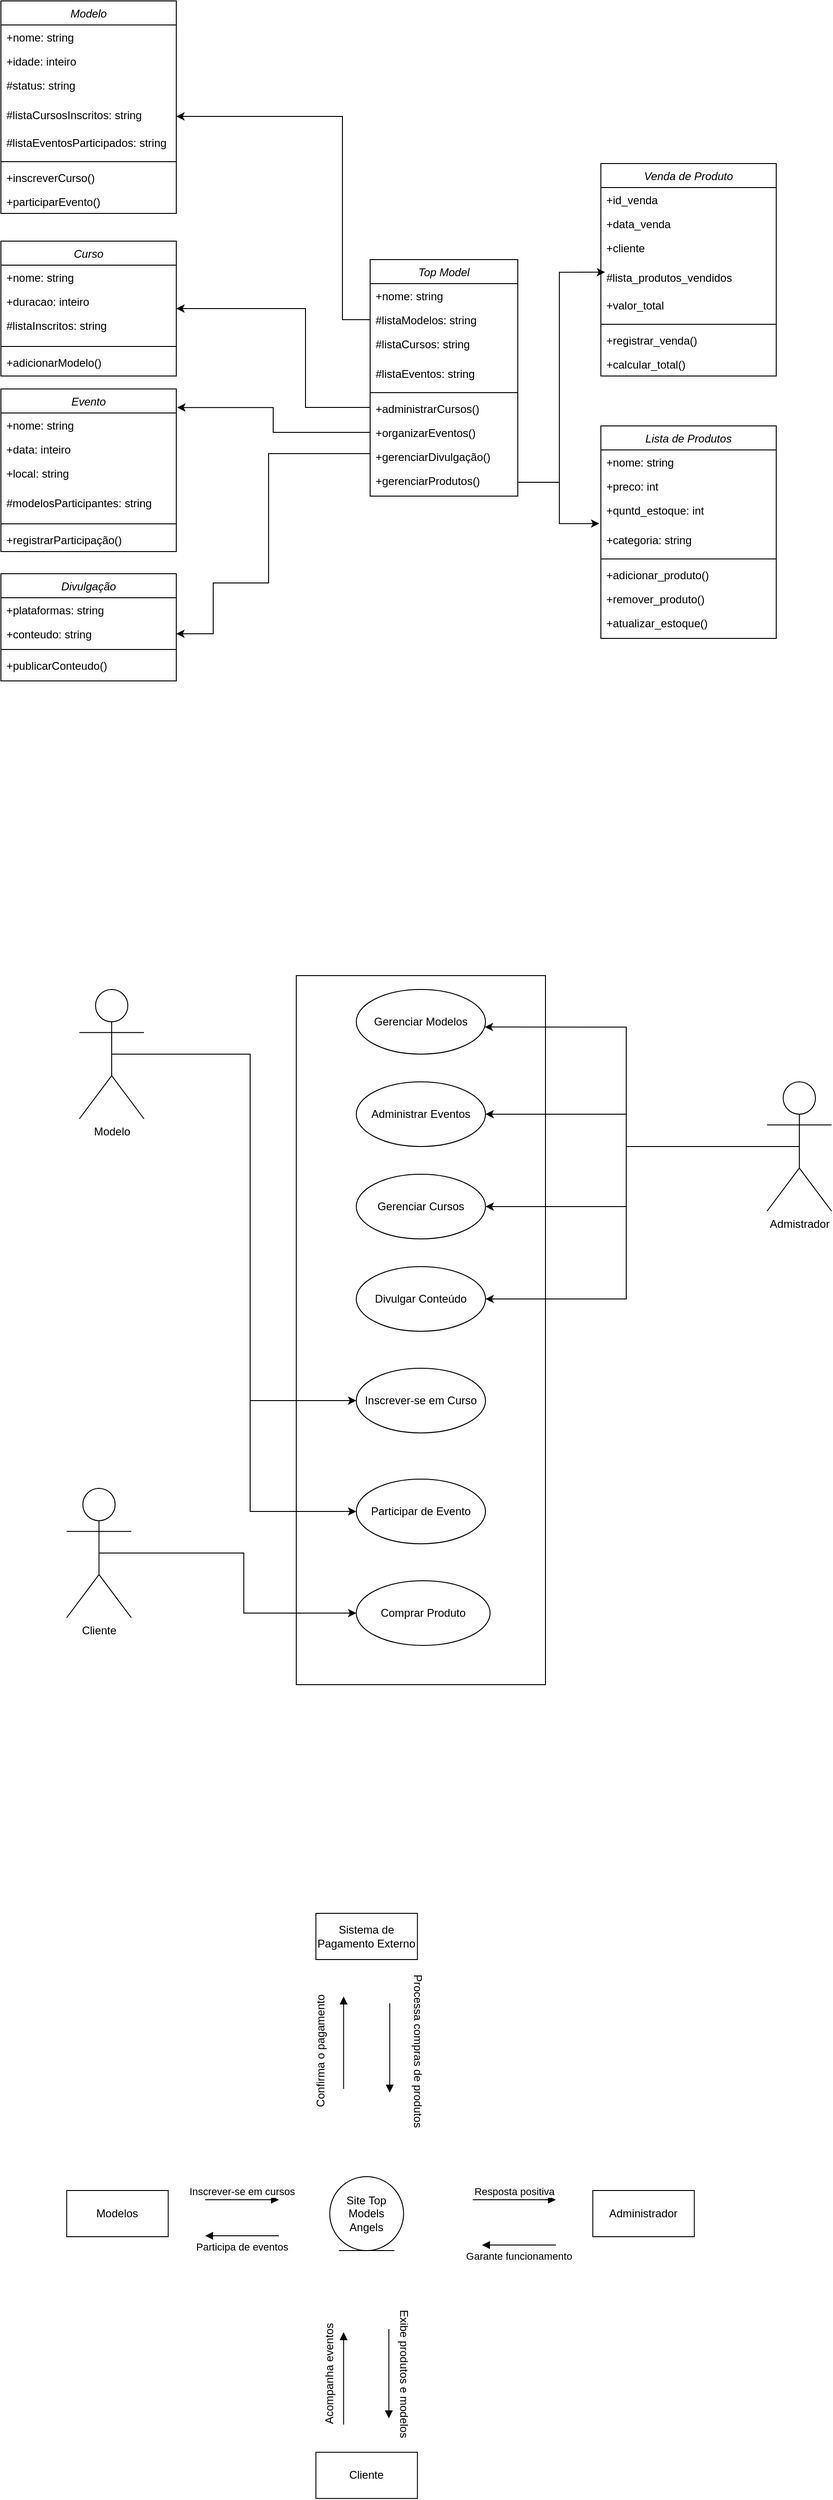 <mxfile version="26.0.14">
  <diagram id="C5RBs43oDa-KdzZeNtuy" name="Page-1">
    <mxGraphModel dx="6267" dy="3939" grid="1" gridSize="10" guides="1" tooltips="1" connect="1" arrows="1" fold="1" page="1" pageScale="1" pageWidth="827" pageHeight="1169" math="0" shadow="0">
      <root>
        <mxCell id="WIyWlLk6GJQsqaUBKTNV-0" />
        <mxCell id="WIyWlLk6GJQsqaUBKTNV-1" parent="WIyWlLk6GJQsqaUBKTNV-0" />
        <mxCell id="zkfFHV4jXpPFQw0GAbJ--0" value="Top Model" style="swimlane;fontStyle=2;align=center;verticalAlign=top;childLayout=stackLayout;horizontal=1;startSize=26;horizontalStack=0;resizeParent=1;resizeLast=0;collapsible=1;marginBottom=0;rounded=0;shadow=0;strokeWidth=1;" parent="WIyWlLk6GJQsqaUBKTNV-1" vertex="1">
          <mxGeometry x="110" y="-60" width="160" height="256" as="geometry">
            <mxRectangle x="230" y="140" width="160" height="26" as="alternateBounds" />
          </mxGeometry>
        </mxCell>
        <mxCell id="zkfFHV4jXpPFQw0GAbJ--1" value="+nome: string" style="text;align=left;verticalAlign=top;spacingLeft=4;spacingRight=4;overflow=hidden;rotatable=0;points=[[0,0.5],[1,0.5]];portConstraint=eastwest;" parent="zkfFHV4jXpPFQw0GAbJ--0" vertex="1">
          <mxGeometry y="26" width="160" height="26" as="geometry" />
        </mxCell>
        <mxCell id="zkfFHV4jXpPFQw0GAbJ--2" value="#listaModelos: string" style="text;align=left;verticalAlign=top;spacingLeft=4;spacingRight=4;overflow=hidden;rotatable=0;points=[[0,0.5],[1,0.5]];portConstraint=eastwest;rounded=0;shadow=0;html=0;" parent="zkfFHV4jXpPFQw0GAbJ--0" vertex="1">
          <mxGeometry y="52" width="160" height="26" as="geometry" />
        </mxCell>
        <mxCell id="zkfFHV4jXpPFQw0GAbJ--5" value="#listaCursos: string" style="text;align=left;verticalAlign=top;spacingLeft=4;spacingRight=4;overflow=hidden;rotatable=0;points=[[0,0.5],[1,0.5]];portConstraint=eastwest;" parent="zkfFHV4jXpPFQw0GAbJ--0" vertex="1">
          <mxGeometry y="78" width="160" height="32" as="geometry" />
        </mxCell>
        <mxCell id="zkfFHV4jXpPFQw0GAbJ--3" value="#listaEventos: string" style="text;align=left;verticalAlign=top;spacingLeft=4;spacingRight=4;overflow=hidden;rotatable=0;points=[[0,0.5],[1,0.5]];portConstraint=eastwest;rounded=0;shadow=0;html=0;" parent="zkfFHV4jXpPFQw0GAbJ--0" vertex="1">
          <mxGeometry y="110" width="160" height="30" as="geometry" />
        </mxCell>
        <mxCell id="zkfFHV4jXpPFQw0GAbJ--4" value="" style="line;html=1;strokeWidth=1;align=left;verticalAlign=middle;spacingTop=-1;spacingLeft=3;spacingRight=3;rotatable=0;labelPosition=right;points=[];portConstraint=eastwest;" parent="zkfFHV4jXpPFQw0GAbJ--0" vertex="1">
          <mxGeometry y="140" width="160" height="8" as="geometry" />
        </mxCell>
        <mxCell id="EMN7tc_JsyT26P8ypBS2-24" value="+administrarCursos()" style="text;align=left;verticalAlign=top;spacingLeft=4;spacingRight=4;overflow=hidden;rotatable=0;points=[[0,0.5],[1,0.5]];portConstraint=eastwest;rounded=0;shadow=0;html=0;" vertex="1" parent="zkfFHV4jXpPFQw0GAbJ--0">
          <mxGeometry y="148" width="160" height="26" as="geometry" />
        </mxCell>
        <mxCell id="EMN7tc_JsyT26P8ypBS2-23" value="+organizarEventos()" style="text;align=left;verticalAlign=top;spacingLeft=4;spacingRight=4;overflow=hidden;rotatable=0;points=[[0,0.5],[1,0.5]];portConstraint=eastwest;rounded=0;shadow=0;html=0;" vertex="1" parent="zkfFHV4jXpPFQw0GAbJ--0">
          <mxGeometry y="174" width="160" height="26" as="geometry" />
        </mxCell>
        <mxCell id="EMN7tc_JsyT26P8ypBS2-22" value="+gerenciarDivulgação()" style="text;align=left;verticalAlign=top;spacingLeft=4;spacingRight=4;overflow=hidden;rotatable=0;points=[[0,0.5],[1,0.5]];portConstraint=eastwest;rounded=0;shadow=0;html=0;" vertex="1" parent="zkfFHV4jXpPFQw0GAbJ--0">
          <mxGeometry y="200" width="160" height="26" as="geometry" />
        </mxCell>
        <mxCell id="EMN7tc_JsyT26P8ypBS2-94" value="+gerenciarProdutos()" style="text;align=left;verticalAlign=top;spacingLeft=4;spacingRight=4;overflow=hidden;rotatable=0;points=[[0,0.5],[1,0.5]];portConstraint=eastwest;rounded=0;shadow=0;html=0;" vertex="1" parent="zkfFHV4jXpPFQw0GAbJ--0">
          <mxGeometry y="226" width="160" height="30" as="geometry" />
        </mxCell>
        <mxCell id="EMN7tc_JsyT26P8ypBS2-25" value="Modelo" style="swimlane;fontStyle=2;align=center;verticalAlign=top;childLayout=stackLayout;horizontal=1;startSize=26;horizontalStack=0;resizeParent=1;resizeLast=0;collapsible=1;marginBottom=0;rounded=0;shadow=0;strokeWidth=1;" vertex="1" parent="WIyWlLk6GJQsqaUBKTNV-1">
          <mxGeometry x="-290" y="-340" width="190" height="230" as="geometry">
            <mxRectangle x="230" y="140" width="160" height="26" as="alternateBounds" />
          </mxGeometry>
        </mxCell>
        <mxCell id="EMN7tc_JsyT26P8ypBS2-26" value="+nome: string" style="text;align=left;verticalAlign=top;spacingLeft=4;spacingRight=4;overflow=hidden;rotatable=0;points=[[0,0.5],[1,0.5]];portConstraint=eastwest;" vertex="1" parent="EMN7tc_JsyT26P8ypBS2-25">
          <mxGeometry y="26" width="190" height="26" as="geometry" />
        </mxCell>
        <mxCell id="EMN7tc_JsyT26P8ypBS2-27" value="+idade: inteiro" style="text;align=left;verticalAlign=top;spacingLeft=4;spacingRight=4;overflow=hidden;rotatable=0;points=[[0,0.5],[1,0.5]];portConstraint=eastwest;rounded=0;shadow=0;html=0;" vertex="1" parent="EMN7tc_JsyT26P8ypBS2-25">
          <mxGeometry y="52" width="190" height="26" as="geometry" />
        </mxCell>
        <mxCell id="EMN7tc_JsyT26P8ypBS2-28" value="#status: string" style="text;align=left;verticalAlign=top;spacingLeft=4;spacingRight=4;overflow=hidden;rotatable=0;points=[[0,0.5],[1,0.5]];portConstraint=eastwest;" vertex="1" parent="EMN7tc_JsyT26P8ypBS2-25">
          <mxGeometry y="78" width="190" height="32" as="geometry" />
        </mxCell>
        <mxCell id="EMN7tc_JsyT26P8ypBS2-29" value="#listaCursosInscritos: string" style="text;align=left;verticalAlign=top;spacingLeft=4;spacingRight=4;overflow=hidden;rotatable=0;points=[[0,0.5],[1,0.5]];portConstraint=eastwest;rounded=0;shadow=0;html=0;" vertex="1" parent="EMN7tc_JsyT26P8ypBS2-25">
          <mxGeometry y="110" width="190" height="30" as="geometry" />
        </mxCell>
        <mxCell id="EMN7tc_JsyT26P8ypBS2-34" value="#listaEventosParticipados: string" style="text;align=left;verticalAlign=top;spacingLeft=4;spacingRight=4;overflow=hidden;rotatable=0;points=[[0,0.5],[1,0.5]];portConstraint=eastwest;rounded=0;shadow=0;html=0;" vertex="1" parent="EMN7tc_JsyT26P8ypBS2-25">
          <mxGeometry y="140" width="190" height="30" as="geometry" />
        </mxCell>
        <mxCell id="EMN7tc_JsyT26P8ypBS2-30" value="" style="line;html=1;strokeWidth=1;align=left;verticalAlign=middle;spacingTop=-1;spacingLeft=3;spacingRight=3;rotatable=0;labelPosition=right;points=[];portConstraint=eastwest;" vertex="1" parent="EMN7tc_JsyT26P8ypBS2-25">
          <mxGeometry y="170" width="190" height="8" as="geometry" />
        </mxCell>
        <mxCell id="EMN7tc_JsyT26P8ypBS2-31" value="+inscreverCurso()" style="text;align=left;verticalAlign=top;spacingLeft=4;spacingRight=4;overflow=hidden;rotatable=0;points=[[0,0.5],[1,0.5]];portConstraint=eastwest;rounded=0;shadow=0;html=0;" vertex="1" parent="EMN7tc_JsyT26P8ypBS2-25">
          <mxGeometry y="178" width="190" height="26" as="geometry" />
        </mxCell>
        <mxCell id="EMN7tc_JsyT26P8ypBS2-32" value="+participarEvento()" style="text;align=left;verticalAlign=top;spacingLeft=4;spacingRight=4;overflow=hidden;rotatable=0;points=[[0,0.5],[1,0.5]];portConstraint=eastwest;rounded=0;shadow=0;html=0;" vertex="1" parent="EMN7tc_JsyT26P8ypBS2-25">
          <mxGeometry y="204" width="190" height="26" as="geometry" />
        </mxCell>
        <mxCell id="EMN7tc_JsyT26P8ypBS2-35" value="Curso" style="swimlane;fontStyle=2;align=center;verticalAlign=top;childLayout=stackLayout;horizontal=1;startSize=26;horizontalStack=0;resizeParent=1;resizeLast=0;collapsible=1;marginBottom=0;rounded=0;shadow=0;strokeWidth=1;" vertex="1" parent="WIyWlLk6GJQsqaUBKTNV-1">
          <mxGeometry x="-290" y="-80" width="190" height="146" as="geometry">
            <mxRectangle x="230" y="140" width="160" height="26" as="alternateBounds" />
          </mxGeometry>
        </mxCell>
        <mxCell id="EMN7tc_JsyT26P8ypBS2-36" value="+nome: string" style="text;align=left;verticalAlign=top;spacingLeft=4;spacingRight=4;overflow=hidden;rotatable=0;points=[[0,0.5],[1,0.5]];portConstraint=eastwest;" vertex="1" parent="EMN7tc_JsyT26P8ypBS2-35">
          <mxGeometry y="26" width="190" height="26" as="geometry" />
        </mxCell>
        <mxCell id="EMN7tc_JsyT26P8ypBS2-37" value="+duracao: inteiro" style="text;align=left;verticalAlign=top;spacingLeft=4;spacingRight=4;overflow=hidden;rotatable=0;points=[[0,0.5],[1,0.5]];portConstraint=eastwest;rounded=0;shadow=0;html=0;" vertex="1" parent="EMN7tc_JsyT26P8ypBS2-35">
          <mxGeometry y="52" width="190" height="26" as="geometry" />
        </mxCell>
        <mxCell id="EMN7tc_JsyT26P8ypBS2-38" value="#listaInscritos: string" style="text;align=left;verticalAlign=top;spacingLeft=4;spacingRight=4;overflow=hidden;rotatable=0;points=[[0,0.5],[1,0.5]];portConstraint=eastwest;" vertex="1" parent="EMN7tc_JsyT26P8ypBS2-35">
          <mxGeometry y="78" width="190" height="32" as="geometry" />
        </mxCell>
        <mxCell id="EMN7tc_JsyT26P8ypBS2-40" value="" style="line;html=1;strokeWidth=1;align=left;verticalAlign=middle;spacingTop=-1;spacingLeft=3;spacingRight=3;rotatable=0;labelPosition=right;points=[];portConstraint=eastwest;" vertex="1" parent="EMN7tc_JsyT26P8ypBS2-35">
          <mxGeometry y="110" width="190" height="8" as="geometry" />
        </mxCell>
        <mxCell id="EMN7tc_JsyT26P8ypBS2-41" value="+adicionarModelo()" style="text;align=left;verticalAlign=top;spacingLeft=4;spacingRight=4;overflow=hidden;rotatable=0;points=[[0,0.5],[1,0.5]];portConstraint=eastwest;rounded=0;shadow=0;html=0;" vertex="1" parent="EMN7tc_JsyT26P8ypBS2-35">
          <mxGeometry y="118" width="190" height="26" as="geometry" />
        </mxCell>
        <mxCell id="EMN7tc_JsyT26P8ypBS2-44" value="Evento" style="swimlane;fontStyle=2;align=center;verticalAlign=top;childLayout=stackLayout;horizontal=1;startSize=26;horizontalStack=0;resizeParent=1;resizeLast=0;collapsible=1;marginBottom=0;rounded=0;shadow=0;strokeWidth=1;" vertex="1" parent="WIyWlLk6GJQsqaUBKTNV-1">
          <mxGeometry x="-290" y="80" width="190" height="176" as="geometry">
            <mxRectangle x="230" y="140" width="160" height="26" as="alternateBounds" />
          </mxGeometry>
        </mxCell>
        <mxCell id="EMN7tc_JsyT26P8ypBS2-45" value="+nome: string" style="text;align=left;verticalAlign=top;spacingLeft=4;spacingRight=4;overflow=hidden;rotatable=0;points=[[0,0.5],[1,0.5]];portConstraint=eastwest;" vertex="1" parent="EMN7tc_JsyT26P8ypBS2-44">
          <mxGeometry y="26" width="190" height="26" as="geometry" />
        </mxCell>
        <mxCell id="EMN7tc_JsyT26P8ypBS2-46" value="+data: inteiro" style="text;align=left;verticalAlign=top;spacingLeft=4;spacingRight=4;overflow=hidden;rotatable=0;points=[[0,0.5],[1,0.5]];portConstraint=eastwest;rounded=0;shadow=0;html=0;" vertex="1" parent="EMN7tc_JsyT26P8ypBS2-44">
          <mxGeometry y="52" width="190" height="26" as="geometry" />
        </mxCell>
        <mxCell id="EMN7tc_JsyT26P8ypBS2-47" value="+local: string" style="text;align=left;verticalAlign=top;spacingLeft=4;spacingRight=4;overflow=hidden;rotatable=0;points=[[0,0.5],[1,0.5]];portConstraint=eastwest;" vertex="1" parent="EMN7tc_JsyT26P8ypBS2-44">
          <mxGeometry y="78" width="190" height="32" as="geometry" />
        </mxCell>
        <mxCell id="EMN7tc_JsyT26P8ypBS2-50" value="#modelosParticipantes: string" style="text;align=left;verticalAlign=top;spacingLeft=4;spacingRight=4;overflow=hidden;rotatable=0;points=[[0,0.5],[1,0.5]];portConstraint=eastwest;" vertex="1" parent="EMN7tc_JsyT26P8ypBS2-44">
          <mxGeometry y="110" width="190" height="32" as="geometry" />
        </mxCell>
        <mxCell id="EMN7tc_JsyT26P8ypBS2-48" value="" style="line;html=1;strokeWidth=1;align=left;verticalAlign=middle;spacingTop=-1;spacingLeft=3;spacingRight=3;rotatable=0;labelPosition=right;points=[];portConstraint=eastwest;" vertex="1" parent="EMN7tc_JsyT26P8ypBS2-44">
          <mxGeometry y="142" width="190" height="8" as="geometry" />
        </mxCell>
        <mxCell id="EMN7tc_JsyT26P8ypBS2-49" value="+registrarParticipação()" style="text;align=left;verticalAlign=top;spacingLeft=4;spacingRight=4;overflow=hidden;rotatable=0;points=[[0,0.5],[1,0.5]];portConstraint=eastwest;rounded=0;shadow=0;html=0;" vertex="1" parent="EMN7tc_JsyT26P8ypBS2-44">
          <mxGeometry y="150" width="190" height="26" as="geometry" />
        </mxCell>
        <mxCell id="EMN7tc_JsyT26P8ypBS2-52" value="Divulgação" style="swimlane;fontStyle=2;align=center;verticalAlign=top;childLayout=stackLayout;horizontal=1;startSize=26;horizontalStack=0;resizeParent=1;resizeLast=0;collapsible=1;marginBottom=0;rounded=0;shadow=0;strokeWidth=1;" vertex="1" parent="WIyWlLk6GJQsqaUBKTNV-1">
          <mxGeometry x="-290" y="280" width="190" height="116" as="geometry">
            <mxRectangle x="230" y="140" width="160" height="26" as="alternateBounds" />
          </mxGeometry>
        </mxCell>
        <mxCell id="EMN7tc_JsyT26P8ypBS2-53" value="+plataformas: string" style="text;align=left;verticalAlign=top;spacingLeft=4;spacingRight=4;overflow=hidden;rotatable=0;points=[[0,0.5],[1,0.5]];portConstraint=eastwest;" vertex="1" parent="EMN7tc_JsyT26P8ypBS2-52">
          <mxGeometry y="26" width="190" height="26" as="geometry" />
        </mxCell>
        <mxCell id="EMN7tc_JsyT26P8ypBS2-54" value="+conteudo: string" style="text;align=left;verticalAlign=top;spacingLeft=4;spacingRight=4;overflow=hidden;rotatable=0;points=[[0,0.5],[1,0.5]];portConstraint=eastwest;rounded=0;shadow=0;html=0;" vertex="1" parent="EMN7tc_JsyT26P8ypBS2-52">
          <mxGeometry y="52" width="190" height="26" as="geometry" />
        </mxCell>
        <mxCell id="EMN7tc_JsyT26P8ypBS2-57" value="" style="line;html=1;strokeWidth=1;align=left;verticalAlign=middle;spacingTop=-1;spacingLeft=3;spacingRight=3;rotatable=0;labelPosition=right;points=[];portConstraint=eastwest;" vertex="1" parent="EMN7tc_JsyT26P8ypBS2-52">
          <mxGeometry y="78" width="190" height="8" as="geometry" />
        </mxCell>
        <mxCell id="EMN7tc_JsyT26P8ypBS2-58" value="+publicarConteudo()" style="text;align=left;verticalAlign=top;spacingLeft=4;spacingRight=4;overflow=hidden;rotatable=0;points=[[0,0.5],[1,0.5]];portConstraint=eastwest;rounded=0;shadow=0;html=0;" vertex="1" parent="EMN7tc_JsyT26P8ypBS2-52">
          <mxGeometry y="86" width="190" height="26" as="geometry" />
        </mxCell>
        <mxCell id="EMN7tc_JsyT26P8ypBS2-67" style="edgeStyle=orthogonalEdgeStyle;rounded=0;orthogonalLoop=1;jettySize=auto;html=1;exitX=0;exitY=0.5;exitDx=0;exitDy=0;entryX=1;entryY=0.5;entryDx=0;entryDy=0;" edge="1" parent="WIyWlLk6GJQsqaUBKTNV-1" source="EMN7tc_JsyT26P8ypBS2-22" target="EMN7tc_JsyT26P8ypBS2-54">
          <mxGeometry relative="1" as="geometry">
            <Array as="points">
              <mxPoint x="110" y="150" />
              <mxPoint y="150" />
              <mxPoint y="290" />
              <mxPoint x="-60" y="290" />
              <mxPoint x="-60" y="345" />
            </Array>
          </mxGeometry>
        </mxCell>
        <mxCell id="EMN7tc_JsyT26P8ypBS2-69" style="edgeStyle=orthogonalEdgeStyle;rounded=0;orthogonalLoop=1;jettySize=auto;html=1;exitX=0;exitY=0.5;exitDx=0;exitDy=0;" edge="1" parent="WIyWlLk6GJQsqaUBKTNV-1" source="zkfFHV4jXpPFQw0GAbJ--5" target="EMN7tc_JsyT26P8ypBS2-35">
          <mxGeometry relative="1" as="geometry">
            <Array as="points">
              <mxPoint x="110" y="100" />
              <mxPoint x="40" y="100" />
              <mxPoint x="40" y="-7" />
            </Array>
          </mxGeometry>
        </mxCell>
        <mxCell id="EMN7tc_JsyT26P8ypBS2-70" style="edgeStyle=orthogonalEdgeStyle;rounded=0;orthogonalLoop=1;jettySize=auto;html=1;exitX=0;exitY=0.5;exitDx=0;exitDy=0;" edge="1" parent="WIyWlLk6GJQsqaUBKTNV-1" source="zkfFHV4jXpPFQw0GAbJ--2" target="EMN7tc_JsyT26P8ypBS2-29">
          <mxGeometry relative="1" as="geometry">
            <Array as="points">
              <mxPoint x="80" y="5" />
              <mxPoint x="80" y="-215" />
            </Array>
          </mxGeometry>
        </mxCell>
        <mxCell id="EMN7tc_JsyT26P8ypBS2-74" value="Venda de Produto" style="swimlane;fontStyle=2;align=center;verticalAlign=top;childLayout=stackLayout;horizontal=1;startSize=26;horizontalStack=0;resizeParent=1;resizeLast=0;collapsible=1;marginBottom=0;rounded=0;shadow=0;strokeWidth=1;" vertex="1" parent="WIyWlLk6GJQsqaUBKTNV-1">
          <mxGeometry x="360" y="-164" width="190" height="230" as="geometry">
            <mxRectangle x="230" y="140" width="160" height="26" as="alternateBounds" />
          </mxGeometry>
        </mxCell>
        <mxCell id="EMN7tc_JsyT26P8ypBS2-75" value="+id_venda" style="text;align=left;verticalAlign=top;spacingLeft=4;spacingRight=4;overflow=hidden;rotatable=0;points=[[0,0.5],[1,0.5]];portConstraint=eastwest;" vertex="1" parent="EMN7tc_JsyT26P8ypBS2-74">
          <mxGeometry y="26" width="190" height="26" as="geometry" />
        </mxCell>
        <mxCell id="EMN7tc_JsyT26P8ypBS2-76" value="+data_venda" style="text;align=left;verticalAlign=top;spacingLeft=4;spacingRight=4;overflow=hidden;rotatable=0;points=[[0,0.5],[1,0.5]];portConstraint=eastwest;rounded=0;shadow=0;html=0;" vertex="1" parent="EMN7tc_JsyT26P8ypBS2-74">
          <mxGeometry y="52" width="190" height="26" as="geometry" />
        </mxCell>
        <mxCell id="EMN7tc_JsyT26P8ypBS2-77" value="+cliente" style="text;align=left;verticalAlign=top;spacingLeft=4;spacingRight=4;overflow=hidden;rotatable=0;points=[[0,0.5],[1,0.5]];portConstraint=eastwest;" vertex="1" parent="EMN7tc_JsyT26P8ypBS2-74">
          <mxGeometry y="78" width="190" height="32" as="geometry" />
        </mxCell>
        <mxCell id="EMN7tc_JsyT26P8ypBS2-78" value="#lista_produtos_vendidos" style="text;align=left;verticalAlign=top;spacingLeft=4;spacingRight=4;overflow=hidden;rotatable=0;points=[[0,0.5],[1,0.5]];portConstraint=eastwest;rounded=0;shadow=0;html=0;" vertex="1" parent="EMN7tc_JsyT26P8ypBS2-74">
          <mxGeometry y="110" width="190" height="30" as="geometry" />
        </mxCell>
        <mxCell id="EMN7tc_JsyT26P8ypBS2-79" value="+valor_total" style="text;align=left;verticalAlign=top;spacingLeft=4;spacingRight=4;overflow=hidden;rotatable=0;points=[[0,0.5],[1,0.5]];portConstraint=eastwest;rounded=0;shadow=0;html=0;" vertex="1" parent="EMN7tc_JsyT26P8ypBS2-74">
          <mxGeometry y="140" width="190" height="30" as="geometry" />
        </mxCell>
        <mxCell id="EMN7tc_JsyT26P8ypBS2-80" value="" style="line;html=1;strokeWidth=1;align=left;verticalAlign=middle;spacingTop=-1;spacingLeft=3;spacingRight=3;rotatable=0;labelPosition=right;points=[];portConstraint=eastwest;" vertex="1" parent="EMN7tc_JsyT26P8ypBS2-74">
          <mxGeometry y="170" width="190" height="8" as="geometry" />
        </mxCell>
        <mxCell id="EMN7tc_JsyT26P8ypBS2-81" value="+registrar_venda()" style="text;align=left;verticalAlign=top;spacingLeft=4;spacingRight=4;overflow=hidden;rotatable=0;points=[[0,0.5],[1,0.5]];portConstraint=eastwest;rounded=0;shadow=0;html=0;" vertex="1" parent="EMN7tc_JsyT26P8ypBS2-74">
          <mxGeometry y="178" width="190" height="26" as="geometry" />
        </mxCell>
        <mxCell id="EMN7tc_JsyT26P8ypBS2-82" value="+calcular_total()" style="text;align=left;verticalAlign=top;spacingLeft=4;spacingRight=4;overflow=hidden;rotatable=0;points=[[0,0.5],[1,0.5]];portConstraint=eastwest;rounded=0;shadow=0;html=0;" vertex="1" parent="EMN7tc_JsyT26P8ypBS2-74">
          <mxGeometry y="204" width="190" height="26" as="geometry" />
        </mxCell>
        <mxCell id="EMN7tc_JsyT26P8ypBS2-83" value="Lista de Produtos" style="swimlane;fontStyle=2;align=center;verticalAlign=top;childLayout=stackLayout;horizontal=1;startSize=26;horizontalStack=0;resizeParent=1;resizeLast=0;collapsible=1;marginBottom=0;rounded=0;shadow=0;strokeWidth=1;" vertex="1" parent="WIyWlLk6GJQsqaUBKTNV-1">
          <mxGeometry x="360" y="120" width="190" height="230" as="geometry">
            <mxRectangle x="230" y="140" width="160" height="26" as="alternateBounds" />
          </mxGeometry>
        </mxCell>
        <mxCell id="EMN7tc_JsyT26P8ypBS2-84" value="+nome: string" style="text;align=left;verticalAlign=top;spacingLeft=4;spacingRight=4;overflow=hidden;rotatable=0;points=[[0,0.5],[1,0.5]];portConstraint=eastwest;" vertex="1" parent="EMN7tc_JsyT26P8ypBS2-83">
          <mxGeometry y="26" width="190" height="26" as="geometry" />
        </mxCell>
        <mxCell id="EMN7tc_JsyT26P8ypBS2-85" value="+preco: int" style="text;align=left;verticalAlign=top;spacingLeft=4;spacingRight=4;overflow=hidden;rotatable=0;points=[[0,0.5],[1,0.5]];portConstraint=eastwest;rounded=0;shadow=0;html=0;" vertex="1" parent="EMN7tc_JsyT26P8ypBS2-83">
          <mxGeometry y="52" width="190" height="26" as="geometry" />
        </mxCell>
        <mxCell id="EMN7tc_JsyT26P8ypBS2-86" value="+quntd_estoque: int" style="text;align=left;verticalAlign=top;spacingLeft=4;spacingRight=4;overflow=hidden;rotatable=0;points=[[0,0.5],[1,0.5]];portConstraint=eastwest;" vertex="1" parent="EMN7tc_JsyT26P8ypBS2-83">
          <mxGeometry y="78" width="190" height="32" as="geometry" />
        </mxCell>
        <mxCell id="EMN7tc_JsyT26P8ypBS2-87" value="+categoria: string" style="text;align=left;verticalAlign=top;spacingLeft=4;spacingRight=4;overflow=hidden;rotatable=0;points=[[0,0.5],[1,0.5]];portConstraint=eastwest;rounded=0;shadow=0;html=0;" vertex="1" parent="EMN7tc_JsyT26P8ypBS2-83">
          <mxGeometry y="110" width="190" height="30" as="geometry" />
        </mxCell>
        <mxCell id="EMN7tc_JsyT26P8ypBS2-89" value="" style="line;html=1;strokeWidth=1;align=left;verticalAlign=middle;spacingTop=-1;spacingLeft=3;spacingRight=3;rotatable=0;labelPosition=right;points=[];portConstraint=eastwest;" vertex="1" parent="EMN7tc_JsyT26P8ypBS2-83">
          <mxGeometry y="140" width="190" height="8" as="geometry" />
        </mxCell>
        <mxCell id="EMN7tc_JsyT26P8ypBS2-90" value="+adicionar_produto()" style="text;align=left;verticalAlign=top;spacingLeft=4;spacingRight=4;overflow=hidden;rotatable=0;points=[[0,0.5],[1,0.5]];portConstraint=eastwest;rounded=0;shadow=0;html=0;" vertex="1" parent="EMN7tc_JsyT26P8ypBS2-83">
          <mxGeometry y="148" width="190" height="26" as="geometry" />
        </mxCell>
        <mxCell id="EMN7tc_JsyT26P8ypBS2-91" value="+remover_produto()" style="text;align=left;verticalAlign=top;spacingLeft=4;spacingRight=4;overflow=hidden;rotatable=0;points=[[0,0.5],[1,0.5]];portConstraint=eastwest;rounded=0;shadow=0;html=0;" vertex="1" parent="EMN7tc_JsyT26P8ypBS2-83">
          <mxGeometry y="174" width="190" height="26" as="geometry" />
        </mxCell>
        <mxCell id="EMN7tc_JsyT26P8ypBS2-92" value="+atualizar_estoque()" style="text;align=left;verticalAlign=top;spacingLeft=4;spacingRight=4;overflow=hidden;rotatable=0;points=[[0,0.5],[1,0.5]];portConstraint=eastwest;rounded=0;shadow=0;html=0;" vertex="1" parent="EMN7tc_JsyT26P8ypBS2-83">
          <mxGeometry y="200" width="190" height="26" as="geometry" />
        </mxCell>
        <mxCell id="EMN7tc_JsyT26P8ypBS2-99" style="edgeStyle=orthogonalEdgeStyle;rounded=0;orthogonalLoop=1;jettySize=auto;html=1;exitX=0;exitY=0.5;exitDx=0;exitDy=0;entryX=1.005;entryY=0.114;entryDx=0;entryDy=0;entryPerimeter=0;" edge="1" parent="WIyWlLk6GJQsqaUBKTNV-1" source="EMN7tc_JsyT26P8ypBS2-23" target="EMN7tc_JsyT26P8ypBS2-44">
          <mxGeometry relative="1" as="geometry" />
        </mxCell>
        <mxCell id="EMN7tc_JsyT26P8ypBS2-100" style="edgeStyle=orthogonalEdgeStyle;rounded=0;orthogonalLoop=1;jettySize=auto;html=1;exitX=1;exitY=0.5;exitDx=0;exitDy=0;entryX=0.024;entryY=0.255;entryDx=0;entryDy=0;entryPerimeter=0;" edge="1" parent="WIyWlLk6GJQsqaUBKTNV-1" source="EMN7tc_JsyT26P8ypBS2-94" target="EMN7tc_JsyT26P8ypBS2-78">
          <mxGeometry relative="1" as="geometry" />
        </mxCell>
        <mxCell id="EMN7tc_JsyT26P8ypBS2-101" style="edgeStyle=orthogonalEdgeStyle;rounded=0;orthogonalLoop=1;jettySize=auto;html=1;entryX=-0.009;entryY=0.865;entryDx=0;entryDy=0;entryPerimeter=0;" edge="1" parent="WIyWlLk6GJQsqaUBKTNV-1" source="EMN7tc_JsyT26P8ypBS2-94" target="EMN7tc_JsyT26P8ypBS2-86">
          <mxGeometry relative="1" as="geometry" />
        </mxCell>
        <mxCell id="EMN7tc_JsyT26P8ypBS2-103" value="" style="rounded=0;whiteSpace=wrap;html=1;rotation=90;" vertex="1" parent="WIyWlLk6GJQsqaUBKTNV-1">
          <mxGeometry x="-218.75" y="963.75" width="767.5" height="270" as="geometry" />
        </mxCell>
        <mxCell id="EMN7tc_JsyT26P8ypBS2-119" style="edgeStyle=orthogonalEdgeStyle;rounded=0;orthogonalLoop=1;jettySize=auto;html=1;exitX=0.5;exitY=0.5;exitDx=0;exitDy=0;exitPerimeter=0;entryX=1;entryY=0.5;entryDx=0;entryDy=0;" edge="1" parent="WIyWlLk6GJQsqaUBKTNV-1" source="EMN7tc_JsyT26P8ypBS2-104" target="EMN7tc_JsyT26P8ypBS2-110">
          <mxGeometry relative="1" as="geometry" />
        </mxCell>
        <mxCell id="EMN7tc_JsyT26P8ypBS2-121" style="edgeStyle=orthogonalEdgeStyle;rounded=0;orthogonalLoop=1;jettySize=auto;html=1;exitX=0.5;exitY=0.5;exitDx=0;exitDy=0;exitPerimeter=0;entryX=1;entryY=0.5;entryDx=0;entryDy=0;" edge="1" parent="WIyWlLk6GJQsqaUBKTNV-1" source="EMN7tc_JsyT26P8ypBS2-104" target="EMN7tc_JsyT26P8ypBS2-111">
          <mxGeometry relative="1" as="geometry" />
        </mxCell>
        <mxCell id="EMN7tc_JsyT26P8ypBS2-123" style="edgeStyle=orthogonalEdgeStyle;rounded=0;orthogonalLoop=1;jettySize=auto;html=1;exitX=0.5;exitY=0.5;exitDx=0;exitDy=0;exitPerimeter=0;entryX=1;entryY=0.5;entryDx=0;entryDy=0;" edge="1" parent="WIyWlLk6GJQsqaUBKTNV-1" source="EMN7tc_JsyT26P8ypBS2-104" target="EMN7tc_JsyT26P8ypBS2-112">
          <mxGeometry relative="1" as="geometry" />
        </mxCell>
        <mxCell id="EMN7tc_JsyT26P8ypBS2-104" value="Admistrador" style="shape=umlActor;verticalLabelPosition=bottom;verticalAlign=top;html=1;" vertex="1" parent="WIyWlLk6GJQsqaUBKTNV-1">
          <mxGeometry x="540" y="830" width="70" height="140" as="geometry" />
        </mxCell>
        <mxCell id="EMN7tc_JsyT26P8ypBS2-125" style="edgeStyle=orthogonalEdgeStyle;rounded=0;orthogonalLoop=1;jettySize=auto;html=1;exitX=0.5;exitY=0.5;exitDx=0;exitDy=0;exitPerimeter=0;entryX=0;entryY=0.5;entryDx=0;entryDy=0;" edge="1" parent="WIyWlLk6GJQsqaUBKTNV-1" source="EMN7tc_JsyT26P8ypBS2-106" target="EMN7tc_JsyT26P8ypBS2-113">
          <mxGeometry relative="1" as="geometry" />
        </mxCell>
        <mxCell id="EMN7tc_JsyT26P8ypBS2-126" style="edgeStyle=orthogonalEdgeStyle;rounded=0;orthogonalLoop=1;jettySize=auto;html=1;exitX=0.5;exitY=0.5;exitDx=0;exitDy=0;exitPerimeter=0;entryX=0;entryY=0.5;entryDx=0;entryDy=0;" edge="1" parent="WIyWlLk6GJQsqaUBKTNV-1" source="EMN7tc_JsyT26P8ypBS2-106" target="EMN7tc_JsyT26P8ypBS2-114">
          <mxGeometry relative="1" as="geometry" />
        </mxCell>
        <mxCell id="EMN7tc_JsyT26P8ypBS2-106" value="Modelo" style="shape=umlActor;verticalLabelPosition=bottom;verticalAlign=top;html=1;" vertex="1" parent="WIyWlLk6GJQsqaUBKTNV-1">
          <mxGeometry x="-205" y="730" width="70" height="140" as="geometry" />
        </mxCell>
        <mxCell id="EMN7tc_JsyT26P8ypBS2-127" style="edgeStyle=orthogonalEdgeStyle;rounded=0;orthogonalLoop=1;jettySize=auto;html=1;exitX=0.5;exitY=0.5;exitDx=0;exitDy=0;exitPerimeter=0;" edge="1" parent="WIyWlLk6GJQsqaUBKTNV-1" source="EMN7tc_JsyT26P8ypBS2-107" target="EMN7tc_JsyT26P8ypBS2-115">
          <mxGeometry relative="1" as="geometry" />
        </mxCell>
        <mxCell id="EMN7tc_JsyT26P8ypBS2-107" value="Cliente" style="shape=umlActor;verticalLabelPosition=bottom;verticalAlign=top;html=1;" vertex="1" parent="WIyWlLk6GJQsqaUBKTNV-1">
          <mxGeometry x="-218.75" y="1270" width="70" height="140" as="geometry" />
        </mxCell>
        <mxCell id="EMN7tc_JsyT26P8ypBS2-108" value="Gerenciar Modelos&lt;span style=&quot;color: rgba(0, 0, 0, 0); font-family: monospace; font-size: 0px; text-align: start; text-wrap-mode: nowrap;&quot;&gt;%3CmxGraphModel%3E%3Croot%3E%3CmxCell%20id%3D%220%22%2F%3E%3CmxCell%20id%3D%221%22%20parent%3D%220%22%2F%3E%3CmxCell%20id%3D%222%22%20value%3D%22Admistrador%22%20style%3D%22shape%3DumlActor%3BverticalLabelPosition%3Dbottom%3BverticalAlign%3Dtop%3Bhtml%3D1%3B%22%20vertex%3D%221%22%20parent%3D%221%22%3E%3CmxGeometry%20x%3D%22520%22%20y%3D%22770%22%20width%3D%2270%22%20height%3D%22140%22%20as%3D%22geometry%22%2F%3E%3C%2FmxCell%3E%3C%2Froot%3E%3C%2FmxGraphModel%3E&lt;/span&gt;" style="ellipse;whiteSpace=wrap;html=1;" vertex="1" parent="WIyWlLk6GJQsqaUBKTNV-1">
          <mxGeometry x="95" y="730" width="140" height="70" as="geometry" />
        </mxCell>
        <mxCell id="EMN7tc_JsyT26P8ypBS2-110" value="Administrar Eventos" style="ellipse;whiteSpace=wrap;html=1;" vertex="1" parent="WIyWlLk6GJQsqaUBKTNV-1">
          <mxGeometry x="95" y="830" width="140" height="70" as="geometry" />
        </mxCell>
        <mxCell id="EMN7tc_JsyT26P8ypBS2-111" value="Gerenciar Cursos" style="ellipse;whiteSpace=wrap;html=1;" vertex="1" parent="WIyWlLk6GJQsqaUBKTNV-1">
          <mxGeometry x="95" y="930" width="140" height="70" as="geometry" />
        </mxCell>
        <mxCell id="EMN7tc_JsyT26P8ypBS2-112" value="Divulgar Conteúdo" style="ellipse;whiteSpace=wrap;html=1;" vertex="1" parent="WIyWlLk6GJQsqaUBKTNV-1">
          <mxGeometry x="95" y="1030" width="140" height="70" as="geometry" />
        </mxCell>
        <mxCell id="EMN7tc_JsyT26P8ypBS2-113" value="Inscrever-se em Curso" style="ellipse;whiteSpace=wrap;html=1;" vertex="1" parent="WIyWlLk6GJQsqaUBKTNV-1">
          <mxGeometry x="95" y="1140" width="140" height="70" as="geometry" />
        </mxCell>
        <mxCell id="EMN7tc_JsyT26P8ypBS2-114" value="Participar de Evento" style="ellipse;whiteSpace=wrap;html=1;" vertex="1" parent="WIyWlLk6GJQsqaUBKTNV-1">
          <mxGeometry x="95" y="1260" width="140" height="70" as="geometry" />
        </mxCell>
        <mxCell id="EMN7tc_JsyT26P8ypBS2-115" value="Comprar Produto" style="ellipse;whiteSpace=wrap;html=1;" vertex="1" parent="WIyWlLk6GJQsqaUBKTNV-1">
          <mxGeometry x="95" y="1370" width="145" height="70" as="geometry" />
        </mxCell>
        <mxCell id="EMN7tc_JsyT26P8ypBS2-128" style="edgeStyle=orthogonalEdgeStyle;rounded=0;orthogonalLoop=1;jettySize=auto;html=1;exitX=0.5;exitY=0.5;exitDx=0;exitDy=0;exitPerimeter=0;entryX=0.994;entryY=0.581;entryDx=0;entryDy=0;entryPerimeter=0;" edge="1" parent="WIyWlLk6GJQsqaUBKTNV-1" source="EMN7tc_JsyT26P8ypBS2-104" target="EMN7tc_JsyT26P8ypBS2-108">
          <mxGeometry relative="1" as="geometry" />
        </mxCell>
        <mxCell id="EMN7tc_JsyT26P8ypBS2-129" value="Modelos" style="html=1;whiteSpace=wrap;" vertex="1" parent="WIyWlLk6GJQsqaUBKTNV-1">
          <mxGeometry x="-218.75" y="2030" width="110" height="50" as="geometry" />
        </mxCell>
        <mxCell id="EMN7tc_JsyT26P8ypBS2-131" value="Administrador" style="html=1;whiteSpace=wrap;" vertex="1" parent="WIyWlLk6GJQsqaUBKTNV-1">
          <mxGeometry x="351.25" y="2030" width="110" height="50" as="geometry" />
        </mxCell>
        <mxCell id="EMN7tc_JsyT26P8ypBS2-132" value="Cliente" style="html=1;whiteSpace=wrap;" vertex="1" parent="WIyWlLk6GJQsqaUBKTNV-1">
          <mxGeometry x="51.25" y="2313.34" width="110" height="50" as="geometry" />
        </mxCell>
        <mxCell id="EMN7tc_JsyT26P8ypBS2-133" value="Sistema de Pagamento Externo" style="html=1;whiteSpace=wrap;" vertex="1" parent="WIyWlLk6GJQsqaUBKTNV-1">
          <mxGeometry x="51.25" y="1730" width="110" height="50" as="geometry" />
        </mxCell>
        <mxCell id="EMN7tc_JsyT26P8ypBS2-134" value="Site Top Models Angels" style="ellipse;shape=umlEntity;whiteSpace=wrap;html=1;" vertex="1" parent="WIyWlLk6GJQsqaUBKTNV-1">
          <mxGeometry x="66.25" y="2015" width="80" height="80" as="geometry" />
        </mxCell>
        <mxCell id="EMN7tc_JsyT26P8ypBS2-135" value="Inscrever-se em cursos" style="html=1;verticalAlign=bottom;endArrow=block;curved=0;rounded=0;" edge="1" parent="WIyWlLk6GJQsqaUBKTNV-1">
          <mxGeometry width="80" relative="1" as="geometry">
            <mxPoint x="-68.75" y="2040" as="sourcePoint" />
            <mxPoint x="11.25" y="2040" as="targetPoint" />
            <mxPoint as="offset" />
          </mxGeometry>
        </mxCell>
        <mxCell id="EMN7tc_JsyT26P8ypBS2-139" value="Participa de eventos" style="html=1;verticalAlign=bottom;endArrow=block;curved=0;rounded=0;" edge="1" parent="WIyWlLk6GJQsqaUBKTNV-1">
          <mxGeometry y="21" width="80" relative="1" as="geometry">
            <mxPoint x="11.25" y="2079.05" as="sourcePoint" />
            <mxPoint x="-68.75" y="2079.05" as="targetPoint" />
            <mxPoint as="offset" />
          </mxGeometry>
        </mxCell>
        <mxCell id="EMN7tc_JsyT26P8ypBS2-140" value="Resposta positiva" style="html=1;verticalAlign=bottom;endArrow=block;curved=0;rounded=0;" edge="1" parent="WIyWlLk6GJQsqaUBKTNV-1">
          <mxGeometry width="80" relative="1" as="geometry">
            <mxPoint x="221.25" y="2040" as="sourcePoint" />
            <mxPoint x="311.25" y="2040" as="targetPoint" />
            <mxPoint as="offset" />
          </mxGeometry>
        </mxCell>
        <mxCell id="EMN7tc_JsyT26P8ypBS2-141" value="" style="html=1;verticalAlign=bottom;endArrow=block;curved=0;rounded=0;" edge="1" parent="WIyWlLk6GJQsqaUBKTNV-1">
          <mxGeometry y="21" width="80" relative="1" as="geometry">
            <mxPoint x="130.3" y="2180" as="sourcePoint" />
            <mxPoint x="130.3" y="2276.68" as="targetPoint" />
            <mxPoint as="offset" />
          </mxGeometry>
        </mxCell>
        <mxCell id="EMN7tc_JsyT26P8ypBS2-144" value="" style="html=1;verticalAlign=bottom;endArrow=block;curved=0;rounded=0;" edge="1" parent="WIyWlLk6GJQsqaUBKTNV-1">
          <mxGeometry width="80" relative="1" as="geometry">
            <mxPoint x="81.25" y="2283.34" as="sourcePoint" />
            <mxPoint x="81.25" y="2183.34" as="targetPoint" />
            <mxPoint as="offset" />
          </mxGeometry>
        </mxCell>
        <mxCell id="EMN7tc_JsyT26P8ypBS2-146" value="Acompanha eventos" style="text;html=1;align=center;verticalAlign=middle;resizable=0;points=[];autosize=1;strokeColor=none;fillColor=none;rotation=-90;" vertex="1" parent="WIyWlLk6GJQsqaUBKTNV-1">
          <mxGeometry x="1.25" y="2213.34" width="130" height="30" as="geometry" />
        </mxCell>
        <mxCell id="EMN7tc_JsyT26P8ypBS2-149" value="Garante funcionamento" style="html=1;verticalAlign=bottom;endArrow=block;curved=0;rounded=0;" edge="1" parent="WIyWlLk6GJQsqaUBKTNV-1">
          <mxGeometry y="21" width="80" relative="1" as="geometry">
            <mxPoint x="311.25" y="2089.05" as="sourcePoint" />
            <mxPoint x="231.25" y="2089.05" as="targetPoint" />
            <mxPoint as="offset" />
          </mxGeometry>
        </mxCell>
        <mxCell id="EMN7tc_JsyT26P8ypBS2-151" value="Exibe produtos e modelos" style="text;html=1;align=center;verticalAlign=middle;resizable=0;points=[];autosize=1;strokeColor=none;fillColor=none;rotation=90;" vertex="1" parent="WIyWlLk6GJQsqaUBKTNV-1">
          <mxGeometry x="66.25" y="2213.34" width="160" height="30" as="geometry" />
        </mxCell>
        <mxCell id="EMN7tc_JsyT26P8ypBS2-155" value="" style="html=1;verticalAlign=bottom;endArrow=block;curved=0;rounded=0;" edge="1" parent="WIyWlLk6GJQsqaUBKTNV-1">
          <mxGeometry y="21" width="80" relative="1" as="geometry">
            <mxPoint x="131.25" y="1827.32" as="sourcePoint" />
            <mxPoint x="131.25" y="1924" as="targetPoint" />
            <mxPoint as="offset" />
          </mxGeometry>
        </mxCell>
        <mxCell id="EMN7tc_JsyT26P8ypBS2-156" value="" style="html=1;verticalAlign=bottom;endArrow=block;curved=0;rounded=0;" edge="1" parent="WIyWlLk6GJQsqaUBKTNV-1">
          <mxGeometry width="80" relative="1" as="geometry">
            <mxPoint x="81.25" y="1920" as="sourcePoint" />
            <mxPoint x="81.25" y="1820" as="targetPoint" />
            <mxPoint as="offset" />
          </mxGeometry>
        </mxCell>
        <mxCell id="EMN7tc_JsyT26P8ypBS2-157" value="Processa compras de produtos" style="text;html=1;align=center;verticalAlign=middle;resizable=0;points=[];autosize=1;strokeColor=none;fillColor=none;rotation=90;" vertex="1" parent="WIyWlLk6GJQsqaUBKTNV-1">
          <mxGeometry x="66.25" y="1864" width="190" height="30" as="geometry" />
        </mxCell>
        <mxCell id="EMN7tc_JsyT26P8ypBS2-159" value="Confirma o pagamento" style="text;html=1;align=center;verticalAlign=middle;resizable=0;points=[];autosize=1;strokeColor=none;fillColor=none;rotation=-90;" vertex="1" parent="WIyWlLk6GJQsqaUBKTNV-1">
          <mxGeometry x="-18.75" y="1864" width="150" height="30" as="geometry" />
        </mxCell>
      </root>
    </mxGraphModel>
  </diagram>
</mxfile>
